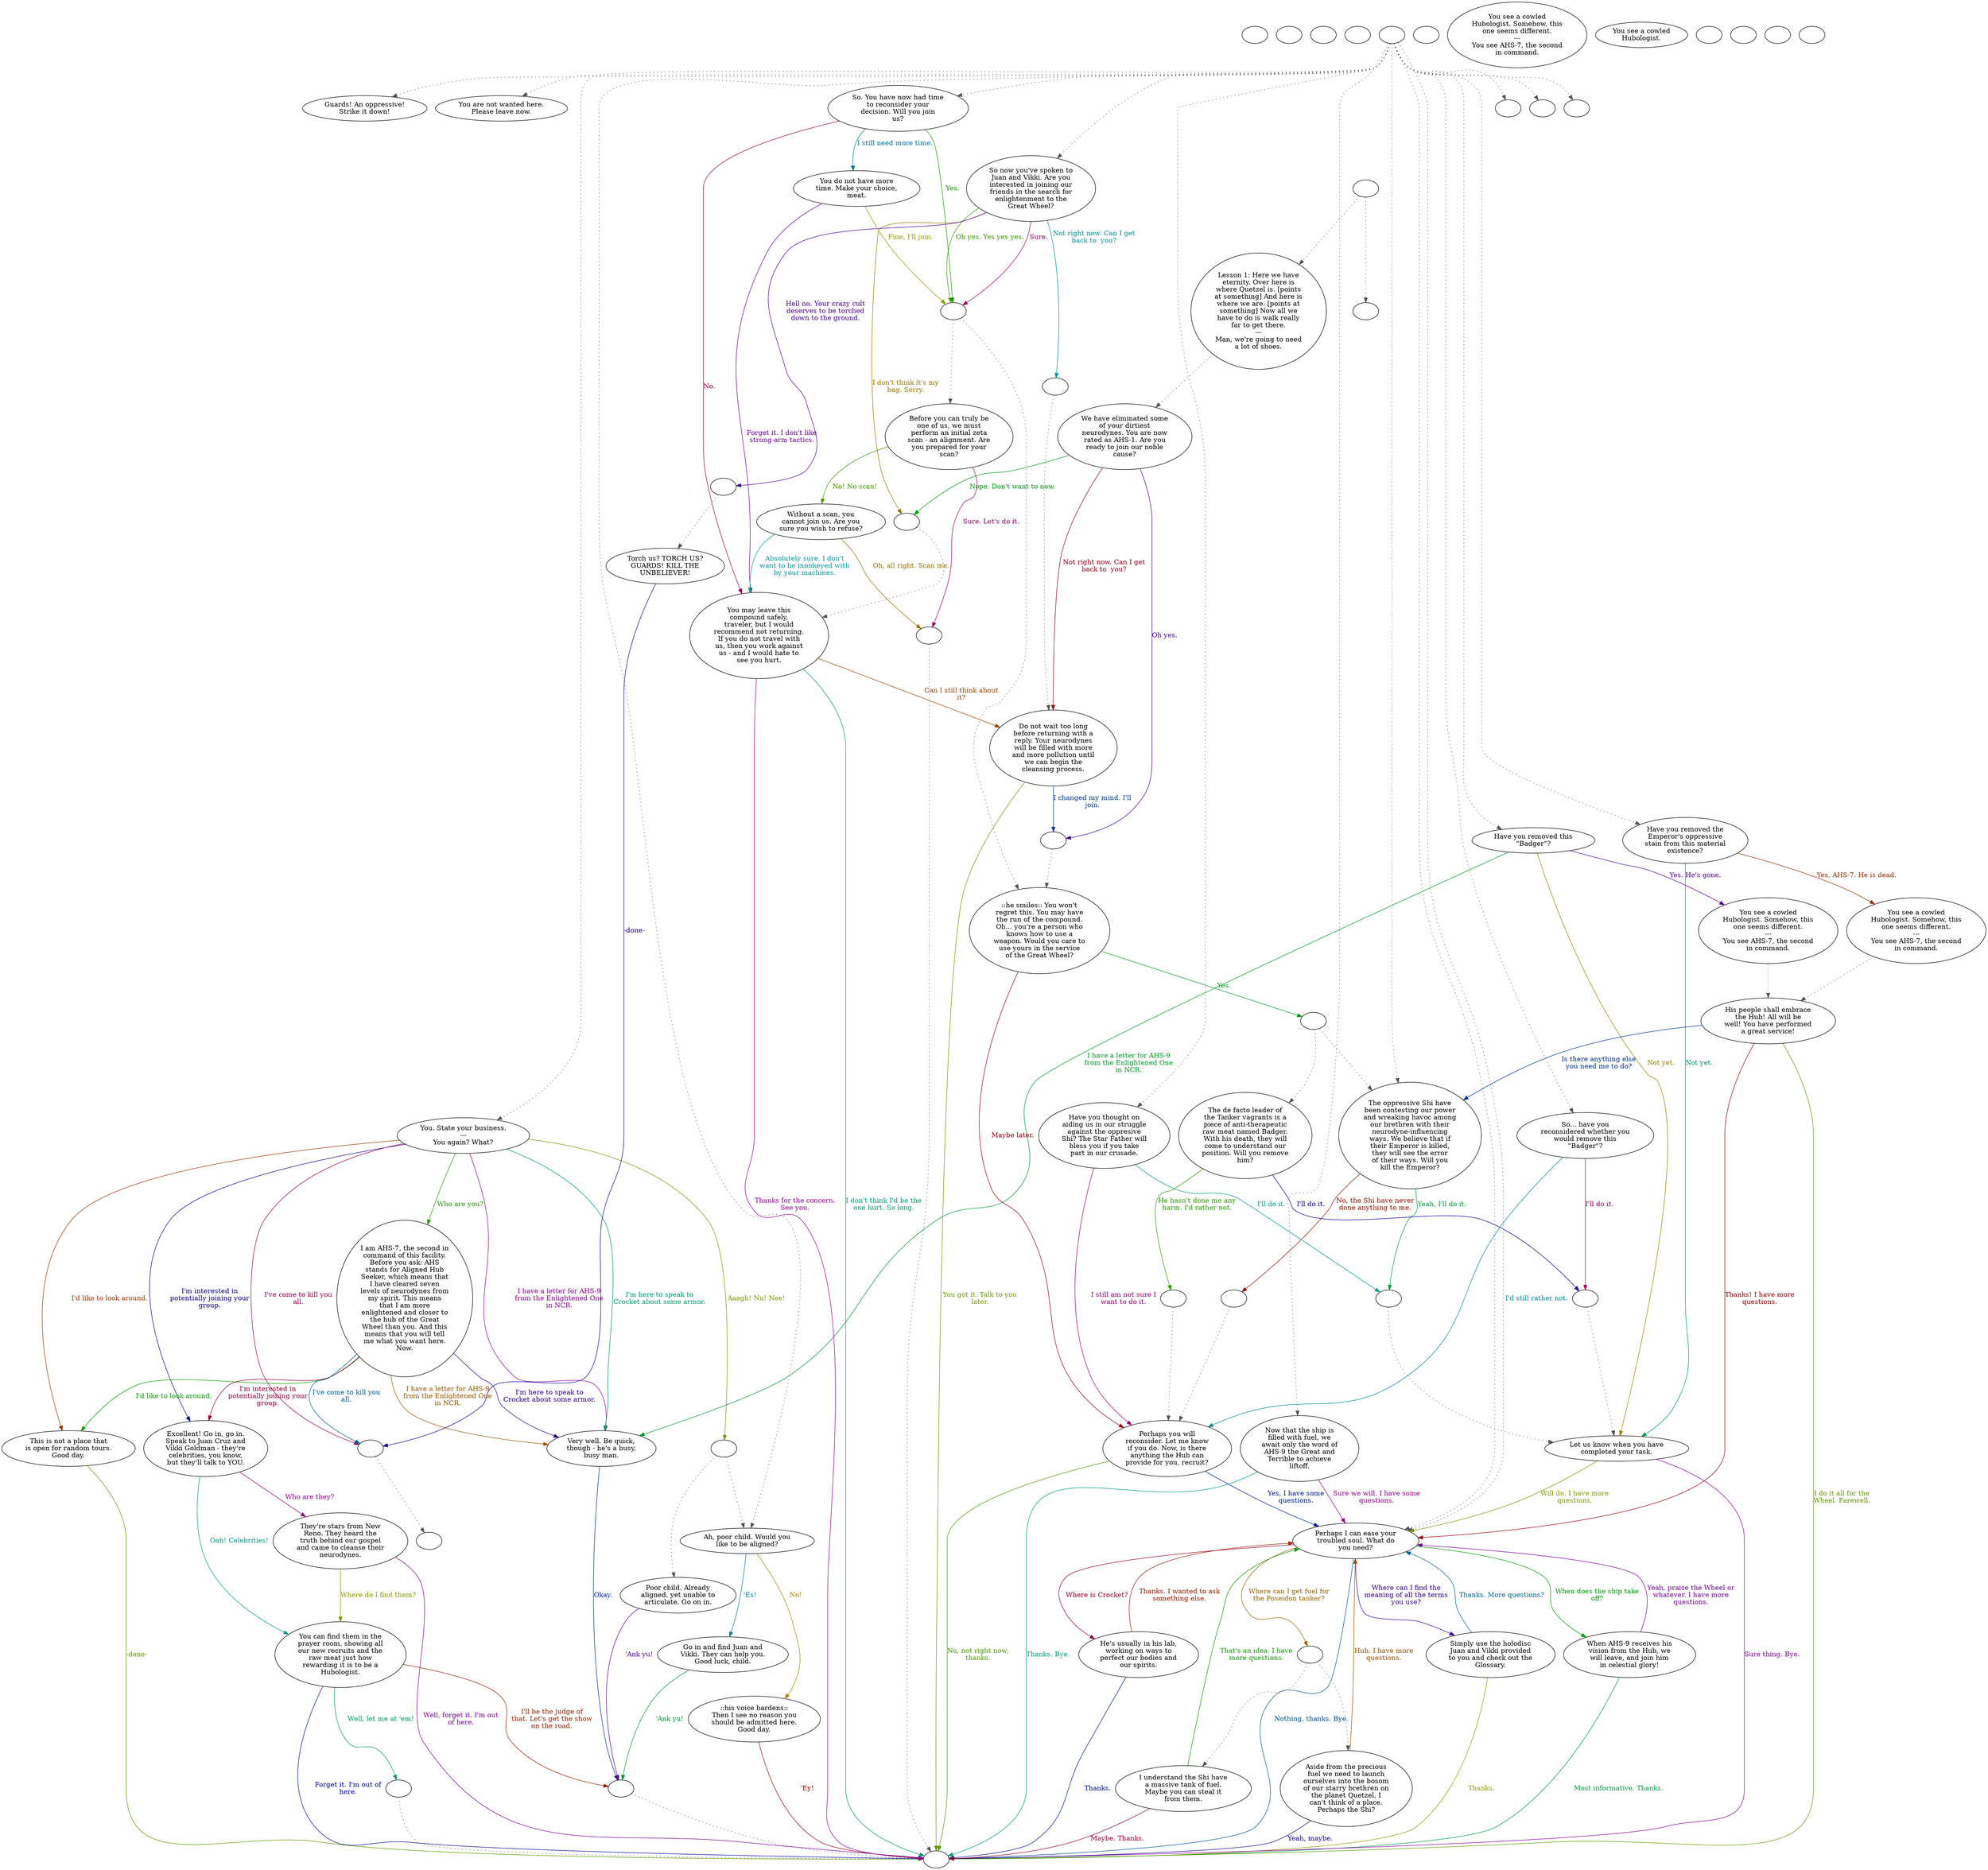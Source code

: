 digraph fcoz7 {
  "checkPartyMembersNearDoor" [style=filled       fillcolor="#FFFFFF"       color="#000000"]
  "checkPartyMembersNearDoor" [label=""]
  "start" [style=filled       fillcolor="#FFFFFF"       color="#000000"]
  "start" [label=""]
  "critter_p_proc" [style=filled       fillcolor="#FFFFFF"       color="#000000"]
  "critter_p_proc" [label=""]
  "pickup_p_proc" [style=filled       fillcolor="#FFFFFF"       color="#000000"]
  "pickup_p_proc" [label=""]
  "talk_p_proc" [style=filled       fillcolor="#FFFFFF"       color="#000000"]
  "talk_p_proc" -> "Node001" [style=dotted color="#555555"]
  "talk_p_proc" -> "Node039" [style=dotted color="#555555"]
  "talk_p_proc" -> "Node013" [style=dotted color="#555555"]
  "talk_p_proc" -> "Node018" [style=dotted color="#555555"]
  "talk_p_proc" -> "Node002" [style=dotted color="#555555"]
  "talk_p_proc" -> "Node023" [style=dotted color="#555555"]
  "talk_p_proc" -> "Node027" [style=dotted color="#555555"]
  "talk_p_proc" -> "Node028" [style=dotted color="#555555"]
  "talk_p_proc" -> "Node030" [style=dotted color="#555555"]
  "talk_p_proc" -> "Node020" [style=dotted color="#555555"]
  "talk_p_proc" -> "Node022" [style=dotted color="#555555"]
  "talk_p_proc" -> "Node025" [style=dotted color="#555555"]
  "talk_p_proc" -> "Node003" [style=dotted color="#555555"]
  "talk_p_proc" -> "Node023" [style=dotted color="#555555"]
  "talk_p_proc" -> "doCallGuards" [style=dotted color="#555555"]
  "talk_p_proc" -> "doForceFieldOff" [style=dotted color="#555555"]
  "talk_p_proc" -> "doAdjust" [style=dotted color="#555555"]
  "talk_p_proc" [label=""]
  "destroy_p_proc" [style=filled       fillcolor="#FFFFFF"       color="#000000"]
  "destroy_p_proc" [label=""]
  "look_at_p_proc" [style=filled       fillcolor="#FFFFFF"       color="#000000"]
  "look_at_p_proc" [label="You see a cowled\nHubologist. Somehow, this\none seems different.\n---\nYou see AHS-7, the second\nin command."]
  "description_p_proc" [style=filled       fillcolor="#FFFFFF"       color="#000000"]
  "description_p_proc" [label="You see a cowled\nHubologist."]
  "use_skill_on_p_proc" [style=filled       fillcolor="#FFFFFF"       color="#000000"]
  "use_skill_on_p_proc" [label=""]
  "damage_p_proc" [style=filled       fillcolor="#FFFFFF"       color="#000000"]
  "damage_p_proc" [label=""]
  "map_enter_p_proc" [style=filled       fillcolor="#FFFFFF"       color="#000000"]
  "map_enter_p_proc" [label=""]
  "combat_p_proc" [style=filled       fillcolor="#FFFFFF"       color="#000000"]
  "combat_p_proc" [label=""]
  "Node998" [style=filled       fillcolor="#FFFFFF"       color="#000000"]
  "Node998" [label=""]
  "Node999" [style=filled       fillcolor="#FFFFFF"       color="#000000"]
  "Node999" [label=""]
  "Node001" [style=filled       fillcolor="#FFFFFF"       color="#000000"]
  "Node001" [label="Guards! An oppressive!\nStrike it down!"]
  "Node002" [style=filled       fillcolor="#FFFFFF"       color="#000000"]
  "Node002" [label="You. State your business.\n---\nYou again? What?"]
  "Node002" -> "Node0304" [label="Aaagh! Nu! Nee!" color="#769900" fontcolor="#769900"]
  "Node002" -> "Node007" [label="I have a letter for AHS-9\nfrom the Enlightened One\nin NCR." color="#8F0099" fontcolor="#8F0099"]
  "Node002" -> "Node007" [label="I'm here to speak to\nCrocket about some armor." color="#009962" fontcolor="#009962"]
  "Node002" -> "Node008" [label="I'd like to look around." color="#993600" fontcolor="#993600"]
  "Node002" -> "Node009" [label="I'm interested in\npotentially joining your\ngroup." color="#090099" fontcolor="#090099"]
  "Node002" -> "Node010" [label="Who are you?" color="#239900" fontcolor="#239900"]
  "Node002" -> "Node998a" [label="I've come to kill you\nall." color="#990050" fontcolor="#990050"]
  "Node003" [style=filled       fillcolor="#FFFFFF"       color="#000000"]
  "Node003" [label="Ah, poor child. Would you\nlike to be aligned?"]
  "Node003" -> "Node005" [label="'Es!" color="#007D99" fontcolor="#007D99"]
  "Node003" -> "Node006" [label="No!" color="#998900" fontcolor="#998900"]
  "Node004" [style=filled       fillcolor="#FFFFFF"       color="#000000"]
  "Node004" [label="Poor child. Already\naligned, yet unable to\narticulate. Go on in."]
  "Node004" -> "Node999a" [label="'Ank yu!" color="#5C0099" fontcolor="#5C0099"]
  "Node005" [style=filled       fillcolor="#FFFFFF"       color="#000000"]
  "Node005" [label="Go in and find Juan and\nVikki. They can help you.\nGood luck, child."]
  "Node005" -> "Node999a" [label="'Ank yu!" color="#00992F" fontcolor="#00992F"]
  "Node006" [style=filled       fillcolor="#FFFFFF"       color="#000000"]
  "Node006" [label="::his voice hardens::\nThen I see no reason you\nshould be admitted here.\nGood day."]
  "Node006" -> "Node999" [label="'Ey!" color="#990300" fontcolor="#990300"]
  "Node007" [style=filled       fillcolor="#FFFFFF"       color="#000000"]
  "Node007" [label="Very well. Be quick,\nthough - he's a busy,\nbusy man."]
  "Node007" -> "Node999a" [label="Okay." color="#002A99" fontcolor="#002A99"]
  "Node008" [style=filled       fillcolor="#FFFFFF"       color="#000000"]
  "Node008" [label="This is not a place that\nis open for random tours.\nGood day."]
  "Node008" -> "Node999" [label="-done-" color="#579900" fontcolor="#579900"]
  "Node009" [style=filled       fillcolor="#FFFFFF"       color="#000000"]
  "Node009" [label="Excellent! Go in, go in.\nSpeak to Juan Cruz and\nVikki Goldman - they're\ncelebrities, you know,\nbut they'll talk to YOU."]
  "Node009" -> "Node011" [label="Who are they?" color="#990083" fontcolor="#990083"]
  "Node009" -> "Node012" [label="Ooh! Celebrities!" color="#009982" fontcolor="#009982"]
  "Node010" [style=filled       fillcolor="#FFFFFF"       color="#000000"]
  "Node010" [label="I am AHS-7, the second in\ncommand of this facility.\nBefore you ask: AHS\nstands for Aligned Hub\nSeeker, which means that\nI have cleared seven\nlevels of neurodynes from\nmy spirit. This means\nthat I am more\nenlightened and closer to\nthe hub of the Great\nWheel than you. And this\nmeans that you will tell\nme what you want here.\nNow."]
  "Node010" -> "Node007" [label="I have a letter for AHS-9\nfrom the Enlightened One\nin NCR." color="#995500" fontcolor="#995500"]
  "Node010" -> "Node007" [label="I'm here to speak to\nCrocket about some armor." color="#290099" fontcolor="#290099"]
  "Node010" -> "Node008" [label="I'd like to look around." color="#049900" fontcolor="#049900"]
  "Node010" -> "Node009" [label="I'm interested in\npotentially joining your\ngroup." color="#990030" fontcolor="#990030"]
  "Node010" -> "Node998a" [label="I've come to kill you\nall." color="#005D99" fontcolor="#005D99"]
  "Node011" [style=filled       fillcolor="#FFFFFF"       color="#000000"]
  "Node011" [label="They're stars from New\nReno. They heard the\ntruth behind our gospel\nand came to cleanse their\nneurodynes."]
  "Node011" -> "Node012" [label="Where do I find them?" color="#8A9900" fontcolor="#8A9900"]
  "Node011" -> "Node999" [label="Well, forget it. I'm out\nof here." color="#7C0099" fontcolor="#7C0099"]
  "Node012" [style=filled       fillcolor="#FFFFFF"       color="#000000"]
  "Node012" [label="You can find them in the\nprayer room, showing all\nour new recruits and the\nraw meat just how\nrewarding it is to be a\nHubologist."]
  "Node012" -> "Node999b" [label="Well, let me at 'em!" color="#00994F" fontcolor="#00994F"]
  "Node012" -> "Node999a" [label="I'll be the judge of\nthat. Let's get the show\non the road." color="#992200" fontcolor="#992200"]
  "Node012" -> "Node999" [label="Forget it. I'm out of\nhere." color="#000A99" fontcolor="#000A99"]
  "Node013" [style=filled       fillcolor="#FFFFFF"       color="#000000"]
  "Node013" [label="So now you've spoken to\nJuan and Vikki. Are you\ninterested in joining our\nfriends in the search for\nenlightenment to the\nGreat Wheel?"]
  "Node013" -> "Node1436" [label="Oh yes. Yes yes yes." color="#379900" fontcolor="#379900"]
  "Node013" -> "Node1436" [label="Sure." color="#990064" fontcolor="#990064"]
  "Node013" -> "Node015a" [label="Not right now. Can I get\nback to  you?" color="#009099" fontcolor="#009099"]
  "Node013" -> "Node016a" [label="I don't think it's my\nbag. Sorry." color="#997500" fontcolor="#997500"]
  "Node013" -> "Node017a" [label="Hell no. Your crazy cult\ndeserves to be torched\ndown to the ground." color="#480099" fontcolor="#480099"]
  "Node014" [style=filled       fillcolor="#FFFFFF"       color="#000000"]
  "Node014" [label="::he smiles:: You won't\nregret this. You may have\nthe run of the compound.\nOh... you're a person who\nknows how to use a\nweapon. Would you care to\nuse yours in the service\nof the Great Wheel?"]
  "Node014" -> "Node2026" [label="Yes." color="#00991C" fontcolor="#00991C"]
  "Node014" -> "Node021" [label="Maybe later." color="#990011" fontcolor="#990011"]
  "Node015" [style=filled       fillcolor="#FFFFFF"       color="#000000"]
  "Node015" [label="Do not wait too long\nbefore returning with a\nreply. Your neurodynes\nwill be filled with more\nand more pollution until\nwe can begin the\ncleansing process."]
  "Node015" -> "Node014a" [label="I changed my mind. I'll\njoin." color="#003E99" fontcolor="#003E99"]
  "Node015" -> "Node999" [label="You got it. Talk to you\nlater." color="#6A9900" fontcolor="#6A9900"]
  "Node016" [style=filled       fillcolor="#FFFFFF"       color="#000000"]
  "Node016" [label="You may leave this\ncompound safely,\ntraveler, but I would\nrecommend not returning.\nIf you do not travel with\nus, then you work against\nus - and I would hate to\nsee you hurt."]
  "Node016" -> "Node999" [label="Thanks for the concern.\nSee you." color="#990097" fontcolor="#990097"]
  "Node016" -> "Node999" [label="I don't think I'd be the\none hurt. So long." color="#00996F" fontcolor="#00996F"]
  "Node016" -> "Node015" [label="Can I still think about\nit?" color="#994200" fontcolor="#994200"]
  "Node017" [style=filled       fillcolor="#FFFFFF"       color="#000000"]
  "Node017" [label="Torch us? TORCH US?\nGUARDS! KILL THE\nUNBELIEVER!"]
  "Node017" -> "Node998a" [label="-done-" color="#150099" fontcolor="#150099"]
  "Node018" [style=filled       fillcolor="#FFFFFF"       color="#000000"]
  "Node018" [label="So. You have now had time\nto reconsider your\ndecision. Will you join\nus?"]
  "Node018" -> "Node1436" [label="Yes." color="#179900" fontcolor="#179900"]
  "Node018" -> "Node016" [label="No." color="#990044" fontcolor="#990044"]
  "Node018" -> "Node019" [label="I still need more time." color="#007199" fontcolor="#007199"]
  "Node019" [style=filled       fillcolor="#FFFFFF"       color="#000000"]
  "Node019" [label="You do not have more\ntime. Make your choice,\nmeat."]
  "Node019" -> "Node1436" [label="Fine, I'll join." color="#999500" fontcolor="#999500"]
  "Node019" -> "Node016" [label="Forget it. I don't like\nstrong-arm tactics." color="#680099" fontcolor="#680099"]
  "Node020" [style=filled       fillcolor="#FFFFFF"       color="#000000"]
  "Node020" [label="The oppressive Shi have\nbeen contesting our power\nand wreaking havoc among\nour brethren with their\nneurodyne-influencing\nways. We believe that if\ntheir Emperor is killed,\nthey will see the error\nof their ways. Will you\nkill the Emperor?"]
  "Node020" -> "Node024a" [label="Yeah, I'll do it." color="#00993B" fontcolor="#00993B"]
  "Node020" -> "Node021a" [label="No, the Shi have never\ndone anything to me." color="#990F00" fontcolor="#990F00"]
  "Node021" [style=filled       fillcolor="#FFFFFF"       color="#000000"]
  "Node021" [label="Perhaps you will\nreconsider. Let me know\nif you do. Now, is there\nanything the Hub can\nprovide for you, recruit?"]
  "Node021" -> "Node023" [label="Yes, I have some\nquestions." color="#001E99" fontcolor="#001E99"]
  "Node021" -> "Node999" [label="No, not right now,\nthanks." color="#4B9900" fontcolor="#4B9900"]
  "Node022" [style=filled       fillcolor="#FFFFFF"       color="#000000"]
  "Node022" [label="Have you thought on\naiding us in our struggle\nagainst the oppresive\nShi? The Star Father will\nbless you if you take\npart in our crusade."]
  "Node022" -> "Node021" [label="I still am not sure I\nwant to do it." color="#990077" fontcolor="#990077"]
  "Node022" -> "Node024a" [label="I'll do it." color="#00998E" fontcolor="#00998E"]
  "Node023" [style=filled       fillcolor="#FFFFFF"       color="#000000"]
  "Node023" [label="Perhaps I can ease your\ntroubled soul. What do\nyou need?"]
  "Node023" -> "Node3132" [label="Where can I get fuel for\nthe Poseidon tanker?" color="#996200" fontcolor="#996200"]
  "Node023" -> "Node033" [label="Where can I find the\nmeaning of all the terms\nyou use?" color="#350099" fontcolor="#350099"]
  "Node023" -> "Node034" [label="When does the ship take\noff?" color="#009908" fontcolor="#009908"]
  "Node023" -> "Node035" [label="Where is Crocket?" color="#990024" fontcolor="#990024"]
  "Node023" -> "Node999" [label="Nothing, thanks. Bye." color="#005199" fontcolor="#005199"]
  "Node024" [style=filled       fillcolor="#FFFFFF"       color="#000000"]
  "Node024" [label="Let us know when you have\ncompleted your task."]
  "Node024" -> "Node023" [label="Will do. I have more\nquestions." color="#7E9900" fontcolor="#7E9900"]
  "Node024" -> "Node999" [label="Sure thing. Bye." color="#880099" fontcolor="#880099"]
  "Node025" [style=filled       fillcolor="#FFFFFF"       color="#000000"]
  "Node025" [label="Have you removed the\nEmperor's oppressive\nstain from this material\nexistence?"]
  "Node025" -> "Node024" [label="Not yet." color="#00995B" fontcolor="#00995B"]
  "Node025" -> "Node029b" [label="Yes, AHS-7. He is dead." color="#992E00" fontcolor="#992E00"]
  "Node026" [style=filled       fillcolor="#FFFFFF"       color="#000000"]
  "Node026" [label="The de facto leader of\nthe Tanker vagrants is a\npiece of anti-therapeutic\nraw meat named Badger.\nWith his death, they will\ncome to understand our\nposition. Will you remove\nhim?"]
  "Node026" -> "Node024b" [label="I'll do it." color="#020099" fontcolor="#020099"]
  "Node026" -> "Node021c" [label="He hasn't done me any\nharm. I'd rather not." color="#2B9900" fontcolor="#2B9900"]
  "Node027" [style=filled       fillcolor="#FFFFFF"       color="#000000"]
  "Node027" [label="So... have you\nreconsidered whether you\nwould remove this\n\"Badger\"?"]
  "Node027" -> "Node024b" [label="I'll do it." color="#990058" fontcolor="#990058"]
  "Node027" -> "Node021" [label="I'd still rather not." color="#008499" fontcolor="#008499"]
  "Node028" [style=filled       fillcolor="#FFFFFF"       color="#000000"]
  "Node028" [label="Have you removed this\n\"Badger\"?"]
  "Node028" -> "Node024" [label="Not yet." color="#998100" fontcolor="#998100"]
  "Node028" -> "Node029a" [label="Yes. He's gone." color="#540099" fontcolor="#540099"]
  "Node028" -> "Node007" [label="I have a letter for AHS-9\nfrom the Enlightened One\nin NCR." color="#009928" fontcolor="#009928"]
  "Node029" [style=filled       fillcolor="#FFFFFF"       color="#000000"]
  "Node029" [label="His people shall embrace\nthe Hub! All will be\nwell! You have performed\na great service!"]
  "Node029" -> "Node023" [label="Thanks! I have more\nquestions." color="#990005" fontcolor="#990005"]
  "Node029" -> "Node020" [label="Is there anything else\nyou need me to do?" color="#003199" fontcolor="#003199"]
  "Node029" -> "Node999" [label="I do it all for the\nWheel. Farewell." color="#5E9900" fontcolor="#5E9900"]
  "Node030" [style=filled       fillcolor="#FFFFFF"       color="#000000"]
  "Node030" [label="Now that the ship is\nfilled with fuel, we\nawait only the word of\nAHS-9 the Great and\nTerrible to achieve\nliftoff."]
  "Node030" -> "Node023" [label="Sure we will. I have some\nquestions." color="#99008B" fontcolor="#99008B"]
  "Node030" -> "Node999" [label="Thanks. Bye." color="#00997B" fontcolor="#00997B"]
  "Node031" [style=filled       fillcolor="#FFFFFF"       color="#000000"]
  "Node031" [label="Aside from the precious\nfuel we need to launch\nourselves into the bosom\nof our starry brethren on\nthe planet Quetzel, I\ncan't think of a place.\nPerhaps the Shi?"]
  "Node031" -> "Node023" [label="Huh. I have more\nquestions." color="#994E00" fontcolor="#994E00"]
  "Node031" -> "Node999" [label="Yeah, maybe." color="#210099" fontcolor="#210099"]
  "Node032" [style=filled       fillcolor="#FFFFFF"       color="#000000"]
  "Node032" [label="I understand the Shi have\na massive tank of fuel.\nMaybe you can steal it\nfrom them."]
  "Node032" -> "Node023" [label="That's an idea. I have\nmore questions." color="#0B9900" fontcolor="#0B9900"]
  "Node032" -> "Node999" [label="Maybe. Thanks." color="#990038" fontcolor="#990038"]
  "Node033" [style=filled       fillcolor="#FFFFFF"       color="#000000"]
  "Node033" [label="Simply use the holodisc\nJuan and Vikki provided\nto you and check out the\nGlossary."]
  "Node033" -> "Node023" [label="Thanks. More questions?" color="#006599" fontcolor="#006599"]
  "Node033" -> "Node999" [label="Thanks." color="#919900" fontcolor="#919900"]
  "Node034" [style=filled       fillcolor="#FFFFFF"       color="#000000"]
  "Node034" [label="When AHS-9 receives his\nvision from the Hub, we\nwill leave, and join him\nin celestial glory!"]
  "Node034" -> "Node023" [label="Yeah, praise the Wheel or\nwhatever. I have more\nquestions." color="#740099" fontcolor="#740099"]
  "Node034" -> "Node999" [label="Most informative. Thanks." color="#009947" fontcolor="#009947"]
  "Node035" [style=filled       fillcolor="#FFFFFF"       color="#000000"]
  "Node035" [label="He's usually in his lab,\nworking on ways to\nperfect our bodies and\nour spirits."]
  "Node035" -> "Node023" [label="Thanks. I wanted to ask\nsomething else." color="#991B00" fontcolor="#991B00"]
  "Node035" -> "Node999" [label="Thanks." color="#001299" fontcolor="#001299"]
  "Node036" [style=filled       fillcolor="#FFFFFF"       color="#000000"]
  "Node036" [label="Before you can truly be\none of us, we must\nperform an initial zeta\nscan - an alignment. Are\nyou prepared for your\nscan?"]
  "Node036" -> "Node037" [label="No! No scan!" color="#3E9900" fontcolor="#3E9900"]
  "Node036" -> "NodeAdjust" [label="Sure. Let's do it." color="#99006B" fontcolor="#99006B"]
  "Node037" [style=filled       fillcolor="#FFFFFF"       color="#000000"]
  "Node037" [label="Without a scan, you\ncannot join us. Are you\nsure you wish to refuse?"]
  "Node037" -> "Node016" [label="Absolutely sure. I don't\nwant to be monkeyed with\nby your machines." color="#009899" fontcolor="#009899"]
  "Node037" -> "NodeAdjust" [label="Oh, all right. Scan me." color="#996E00" fontcolor="#996E00"]
  "Node038" [style=filled       fillcolor="#FFFFFF"       color="#000000"]
  "Node038" [label="We have eliminated some\nof your dirtiest\nneurodynes. You are now\nrated as AHS-1. Are you\nready to join our noble\ncause?"]
  "Node038" -> "Node014a" [label="Oh yes." color="#410099" fontcolor="#410099"]
  "Node038" -> "Node016a" [label="Nope. Don't want to now." color="#009914" fontcolor="#009914"]
  "Node038" -> "Node015" [label="Not right now. Can I get\nback to  you?" color="#990018" fontcolor="#990018"]
  "Node039" [style=filled       fillcolor="#FFFFFF"       color="#000000"]
  "Node039" [label="You are not wanted here.\nPlease leave now."]
  "doCallGuards" [style=filled       fillcolor="#FFFFFF"       color="#000000"]
  "doCallGuards" [label=""]
  "doForceFieldOff" [style=filled       fillcolor="#FFFFFF"       color="#000000"]
  "doForceFieldOff" [label=""]
  "doAdjust" [style=filled       fillcolor="#FFFFFF"       color="#000000"]
  "doAdjust" [label=""]
  "doAdjustEnd" [style=filled       fillcolor="#FFFFFF"       color="#000000"]
  "doAdjustEnd" [label=""]
  "doAdjustLesson1" [style=filled       fillcolor="#FFFFFF"       color="#000000"]
  "doAdjustLesson1" -> "Node038" [style=dotted color="#555555"]
  "doAdjustLesson1" [label="Lesson 1: Here we have\neternity. Over here is\nwhere Quetzel is. [points\nat something] And here is\nwhere we are. [points at\nsomething] Now all we\nhave to do is walk really\nfar to get there.\n---\nMan, we're going to need\na lot of shoes."]
  "timed_event_p_proc" [style=filled       fillcolor="#FFFFFF"       color="#000000"]
  "timed_event_p_proc" -> "doAdjustLesson1" [style=dotted color="#555555"]
  "timed_event_p_proc" -> "doAdjustEnd" [style=dotted color="#555555"]
  "timed_event_p_proc" [label=""]
  "Node999a" [style=filled       fillcolor="#FFFFFF"       color="#000000"]
  "Node999a" -> "Node999" [style=dotted color="#555555"]
  "Node999a" [label=""]
  "Node999b" [style=filled       fillcolor="#FFFFFF"       color="#000000"]
  "Node999b" -> "Node999" [style=dotted color="#555555"]
  "Node999b" [label=""]
  "Node998a" [style=filled       fillcolor="#FFFFFF"       color="#000000"]
  "Node998a" -> "Node998" [style=dotted color="#555555"]
  "Node998a" [label=""]
  "Node0304" [style=filled       fillcolor="#FFFFFF"       color="#000000"]
  "Node0304" -> "Node004" [style=dotted color="#555555"]
  "Node0304" -> "Node003" [style=dotted color="#555555"]
  "Node0304" [label=""]
  "Node1436" [style=filled       fillcolor="#FFFFFF"       color="#000000"]
  "Node1436" -> "Node014" [style=dotted color="#555555"]
  "Node1436" -> "Node036" [style=dotted color="#555555"]
  "Node1436" [label=""]
  "Node015a" [style=filled       fillcolor="#FFFFFF"       color="#000000"]
  "Node015a" -> "Node015" [style=dotted color="#555555"]
  "Node015a" [label=""]
  "Node016a" [style=filled       fillcolor="#FFFFFF"       color="#000000"]
  "Node016a" -> "Node016" [style=dotted color="#555555"]
  "Node016a" [label=""]
  "Node017a" [style=filled       fillcolor="#FFFFFF"       color="#000000"]
  "Node017a" -> "Node017" [style=dotted color="#555555"]
  "Node017a" [label=""]
  "Node2026" [style=filled       fillcolor="#FFFFFF"       color="#000000"]
  "Node2026" -> "Node020" [style=dotted color="#555555"]
  "Node2026" -> "Node026" [style=dotted color="#555555"]
  "Node2026" [label=""]
  "Node014a" [style=filled       fillcolor="#FFFFFF"       color="#000000"]
  "Node014a" -> "Node014" [style=dotted color="#555555"]
  "Node014a" [label=""]
  "Node024a" [style=filled       fillcolor="#FFFFFF"       color="#000000"]
  "Node024a" -> "Node024" [style=dotted color="#555555"]
  "Node024a" [label=""]
  "Node021a" [style=filled       fillcolor="#FFFFFF"       color="#000000"]
  "Node021a" -> "Node021" [style=dotted color="#555555"]
  "Node021a" [label=""]
  "Node3132" [style=filled       fillcolor="#FFFFFF"       color="#000000"]
  "Node3132" -> "Node031" [style=dotted color="#555555"]
  "Node3132" -> "Node032" [style=dotted color="#555555"]
  "Node3132" [label=""]
  "Node029b" [style=filled       fillcolor="#FFFFFF"       color="#000000"]
  "Node029b" -> "Node029" [style=dotted color="#555555"]
  "Node029b" [label="You see a cowled\nHubologist. Somehow, this\none seems different.\n---\nYou see AHS-7, the second\nin command."]
  "Node024b" [style=filled       fillcolor="#FFFFFF"       color="#000000"]
  "Node024b" -> "Node024" [style=dotted color="#555555"]
  "Node024b" [label=""]
  "Node021c" [style=filled       fillcolor="#FFFFFF"       color="#000000"]
  "Node021c" -> "Node021" [style=dotted color="#555555"]
  "Node021c" [label=""]
  "Node029a" [style=filled       fillcolor="#FFFFFF"       color="#000000"]
  "Node029a" -> "Node029" [style=dotted color="#555555"]
  "Node029a" [label="You see a cowled\nHubologist. Somehow, this\none seems different.\n---\nYou see AHS-7, the second\nin command."]
  "NodeAdjust" [style=filled       fillcolor="#FFFFFF"       color="#000000"]
  "NodeAdjust" -> "Node999" [style=dotted color="#555555"]
  "NodeAdjust" [label=""]
}